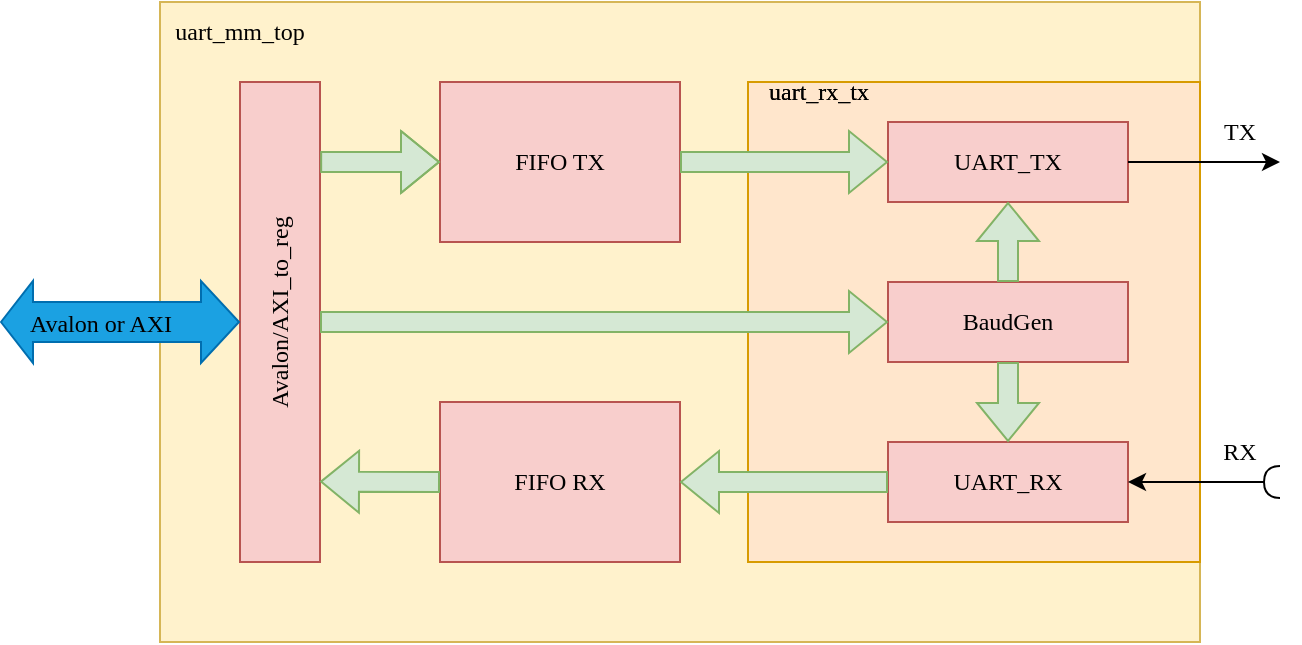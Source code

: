 <mxfile version="21.6.5" type="device">
  <diagram name="Страница 1" id="8bOvh_2MI7-kgEv9PxmU">
    <mxGraphModel dx="819" dy="477" grid="1" gridSize="10" guides="1" tooltips="1" connect="1" arrows="1" fold="1" page="1" pageScale="1" pageWidth="827" pageHeight="1169" math="0" shadow="0">
      <root>
        <mxCell id="0" />
        <mxCell id="1" parent="0" />
        <mxCell id="etasY0UdCkXMZBnz5v8i-2" value="" style="rounded=0;whiteSpace=wrap;html=1;fillColor=#fff2cc;strokeColor=#d6b656;" vertex="1" parent="1">
          <mxGeometry x="120" y="160" width="520" height="320" as="geometry" />
        </mxCell>
        <mxCell id="etasY0UdCkXMZBnz5v8i-3" value="" style="rounded=0;whiteSpace=wrap;html=1;fillColor=#f8cecc;strokeColor=#b85450;" vertex="1" parent="1">
          <mxGeometry x="160" y="200" width="40" height="240" as="geometry" />
        </mxCell>
        <mxCell id="etasY0UdCkXMZBnz5v8i-4" value="&lt;font&gt;Avalon/AXI_to_reg&lt;/font&gt;" style="text;html=1;strokeColor=none;fillColor=none;align=center;verticalAlign=middle;whiteSpace=wrap;rounded=0;rotation=-90;fontFamily=Times New Roman;" vertex="1" parent="1">
          <mxGeometry x="150" y="300" width="60" height="30" as="geometry" />
        </mxCell>
        <mxCell id="etasY0UdCkXMZBnz5v8i-6" value="FIFO TX" style="rounded=0;whiteSpace=wrap;html=1;fillColor=#f8cecc;strokeColor=#b85450;fontFamily=Times New Roman;" vertex="1" parent="1">
          <mxGeometry x="260" y="200" width="120" height="80" as="geometry" />
        </mxCell>
        <mxCell id="etasY0UdCkXMZBnz5v8i-7" value="FIFO RX" style="rounded=0;whiteSpace=wrap;html=1;fillColor=#f8cecc;strokeColor=#b85450;fontFamily=Times New Roman;" vertex="1" parent="1">
          <mxGeometry x="260" y="360" width="120" height="80" as="geometry" />
        </mxCell>
        <mxCell id="etasY0UdCkXMZBnz5v8i-11" value="" style="rounded=0;whiteSpace=wrap;html=1;fillColor=#ffe6cc;strokeColor=#d79b00;" vertex="1" parent="1">
          <mxGeometry x="414" y="200" width="226" height="240" as="geometry" />
        </mxCell>
        <mxCell id="etasY0UdCkXMZBnz5v8i-12" value="UART_TX" style="rounded=0;whiteSpace=wrap;html=1;fillColor=#f8cecc;strokeColor=#b85450;fontFamily=Times New Roman;" vertex="1" parent="1">
          <mxGeometry x="484" y="220" width="120" height="40" as="geometry" />
        </mxCell>
        <mxCell id="etasY0UdCkXMZBnz5v8i-13" value="UART_RX" style="rounded=0;whiteSpace=wrap;html=1;fillColor=#f8cecc;strokeColor=#b85450;fontFamily=Times New Roman;" vertex="1" parent="1">
          <mxGeometry x="484" y="380" width="120" height="40" as="geometry" />
        </mxCell>
        <mxCell id="etasY0UdCkXMZBnz5v8i-5" value="BaudGen" style="rounded=0;whiteSpace=wrap;html=1;fillColor=#f8cecc;strokeColor=#b85450;fontFamily=Times New Roman;" vertex="1" parent="1">
          <mxGeometry x="484" y="300" width="120" height="40" as="geometry" />
        </mxCell>
        <mxCell id="etasY0UdCkXMZBnz5v8i-14" value="" style="shape=flexArrow;endArrow=classic;html=1;rounded=0;exitX=0.5;exitY=0;exitDx=0;exitDy=0;entryX=0.5;entryY=1;entryDx=0;entryDy=0;fillColor=#d5e8d4;strokeColor=#82b366;" edge="1" parent="1" source="etasY0UdCkXMZBnz5v8i-5" target="etasY0UdCkXMZBnz5v8i-12">
          <mxGeometry width="50" height="50" relative="1" as="geometry">
            <mxPoint x="710" y="280" as="sourcePoint" />
            <mxPoint x="760" y="230" as="targetPoint" />
          </mxGeometry>
        </mxCell>
        <mxCell id="etasY0UdCkXMZBnz5v8i-15" value="" style="shape=flexArrow;endArrow=classic;html=1;rounded=0;exitX=0.5;exitY=1;exitDx=0;exitDy=0;entryX=0.5;entryY=0;entryDx=0;entryDy=0;fillColor=#d5e8d4;strokeColor=#82b366;" edge="1" parent="1" source="etasY0UdCkXMZBnz5v8i-5" target="etasY0UdCkXMZBnz5v8i-13">
          <mxGeometry width="50" height="50" relative="1" as="geometry">
            <mxPoint x="610" y="370" as="sourcePoint" />
            <mxPoint x="610" y="330" as="targetPoint" />
          </mxGeometry>
        </mxCell>
        <mxCell id="etasY0UdCkXMZBnz5v8i-16" value="" style="shape=flexArrow;endArrow=classic;html=1;rounded=0;exitX=1;exitY=0.5;exitDx=0;exitDy=0;entryX=0;entryY=0.5;entryDx=0;entryDy=0;fillColor=#d5e8d4;strokeColor=#82b366;" edge="1" parent="1" source="etasY0UdCkXMZBnz5v8i-3" target="etasY0UdCkXMZBnz5v8i-5">
          <mxGeometry width="50" height="50" relative="1" as="geometry">
            <mxPoint x="270" y="350" as="sourcePoint" />
            <mxPoint x="270" y="310" as="targetPoint" />
          </mxGeometry>
        </mxCell>
        <mxCell id="etasY0UdCkXMZBnz5v8i-17" value="" style="shape=flexArrow;endArrow=classic;html=1;rounded=0;exitX=1;exitY=0.5;exitDx=0;exitDy=0;entryX=0;entryY=0.5;entryDx=0;entryDy=0;fillColor=#d5e8d4;strokeColor=#82b366;" edge="1" parent="1" source="etasY0UdCkXMZBnz5v8i-6" target="etasY0UdCkXMZBnz5v8i-12">
          <mxGeometry width="50" height="50" relative="1" as="geometry">
            <mxPoint x="470" y="140" as="sourcePoint" />
            <mxPoint x="470" y="100" as="targetPoint" />
          </mxGeometry>
        </mxCell>
        <mxCell id="etasY0UdCkXMZBnz5v8i-18" value="" style="shape=flexArrow;endArrow=classic;html=1;rounded=0;fillColor=#d5e8d4;strokeColor=#82b366;entryX=1;entryY=0.5;entryDx=0;entryDy=0;exitX=0;exitY=0.5;exitDx=0;exitDy=0;" edge="1" parent="1" source="etasY0UdCkXMZBnz5v8i-13" target="etasY0UdCkXMZBnz5v8i-7">
          <mxGeometry width="50" height="50" relative="1" as="geometry">
            <mxPoint x="490" y="520" as="sourcePoint" />
            <mxPoint x="504" y="510" as="targetPoint" />
          </mxGeometry>
        </mxCell>
        <mxCell id="etasY0UdCkXMZBnz5v8i-19" value="" style="shape=flexArrow;endArrow=classic;html=1;rounded=0;exitX=0.154;exitY=0.25;exitDx=0;exitDy=0;entryX=0;entryY=0.5;entryDx=0;entryDy=0;fillColor=#d5e8d4;strokeColor=#82b366;exitPerimeter=0;" edge="1" parent="1" source="etasY0UdCkXMZBnz5v8i-2" target="etasY0UdCkXMZBnz5v8i-6">
          <mxGeometry width="50" height="50" relative="1" as="geometry">
            <mxPoint x="230" y="120" as="sourcePoint" />
            <mxPoint x="334" y="120" as="targetPoint" />
            <Array as="points">
              <mxPoint x="230" y="240" />
            </Array>
          </mxGeometry>
        </mxCell>
        <mxCell id="etasY0UdCkXMZBnz5v8i-21" value="" style="shape=flexArrow;endArrow=classic;html=1;rounded=0;fillColor=#d5e8d4;strokeColor=#82b366;exitX=0;exitY=0.5;exitDx=0;exitDy=0;" edge="1" parent="1" source="etasY0UdCkXMZBnz5v8i-7">
          <mxGeometry width="50" height="50" relative="1" as="geometry">
            <mxPoint x="244" y="399.8" as="sourcePoint" />
            <mxPoint x="200" y="399.8" as="targetPoint" />
          </mxGeometry>
        </mxCell>
        <mxCell id="etasY0UdCkXMZBnz5v8i-22" value="" style="shape=flexArrow;endArrow=classic;startArrow=classic;html=1;rounded=0;entryX=0;entryY=0.5;entryDx=0;entryDy=0;fillColor=#1ba1e2;strokeColor=#006EAF;width=20;startSize=5;" edge="1" parent="1" target="etasY0UdCkXMZBnz5v8i-3">
          <mxGeometry width="100" height="100" relative="1" as="geometry">
            <mxPoint x="40" y="320" as="sourcePoint" />
            <mxPoint x="140" y="260" as="targetPoint" />
          </mxGeometry>
        </mxCell>
        <mxCell id="etasY0UdCkXMZBnz5v8i-32" value="Avalon or AXI" style="edgeLabel;html=1;align=center;verticalAlign=middle;resizable=0;points=[];labelBackgroundColor=none;fontFamily=Times New Roman;fontSize=12;" vertex="1" connectable="0" parent="etasY0UdCkXMZBnz5v8i-22">
          <mxGeometry x="-0.178" y="-1" relative="1" as="geometry">
            <mxPoint as="offset" />
          </mxGeometry>
        </mxCell>
        <mxCell id="etasY0UdCkXMZBnz5v8i-23" value="" style="endArrow=classic;html=1;rounded=0;exitX=1;exitY=0.5;exitDx=0;exitDy=0;" edge="1" parent="1" source="etasY0UdCkXMZBnz5v8i-12">
          <mxGeometry width="50" height="50" relative="1" as="geometry">
            <mxPoint x="660" y="280" as="sourcePoint" />
            <mxPoint x="680" y="240" as="targetPoint" />
          </mxGeometry>
        </mxCell>
        <mxCell id="etasY0UdCkXMZBnz5v8i-24" value="" style="endArrow=classic;html=1;rounded=0;entryX=1;entryY=0.5;entryDx=0;entryDy=0;startArrow=halfCircle;startFill=0;" edge="1" parent="1" target="etasY0UdCkXMZBnz5v8i-13">
          <mxGeometry width="50" height="50" relative="1" as="geometry">
            <mxPoint x="680" y="400" as="sourcePoint" />
            <mxPoint x="736" y="420" as="targetPoint" />
          </mxGeometry>
        </mxCell>
        <mxCell id="etasY0UdCkXMZBnz5v8i-27" value="uart_mm_top" style="text;html=1;strokeColor=none;fillColor=none;align=center;verticalAlign=middle;whiteSpace=wrap;rounded=0;fontFamily=Times New Roman;" vertex="1" parent="1">
          <mxGeometry x="130" y="160" width="60" height="30" as="geometry" />
        </mxCell>
        <mxCell id="etasY0UdCkXMZBnz5v8i-28" value="TX" style="text;html=1;strokeColor=none;fillColor=none;align=center;verticalAlign=middle;whiteSpace=wrap;rounded=0;fontFamily=Times New Roman;" vertex="1" parent="1">
          <mxGeometry x="630" y="210" width="60" height="30" as="geometry" />
        </mxCell>
        <mxCell id="etasY0UdCkXMZBnz5v8i-29" value="RX" style="text;html=1;strokeColor=none;fillColor=none;align=center;verticalAlign=middle;whiteSpace=wrap;rounded=0;fontFamily=Times New Roman;" vertex="1" parent="1">
          <mxGeometry x="630" y="370" width="60" height="30" as="geometry" />
        </mxCell>
        <mxCell id="etasY0UdCkXMZBnz5v8i-30" value="&lt;font&gt;uart_rx_tx&lt;/font&gt;" style="text;html=1;align=center;verticalAlign=middle;resizable=0;points=[];autosize=1;strokeColor=none;fillColor=none;fontFamily=Times New Roman;" vertex="1" parent="1">
          <mxGeometry x="414" y="190" width="70" height="30" as="geometry" />
        </mxCell>
        <mxCell id="etasY0UdCkXMZBnz5v8i-31" value="&lt;font&gt;uart_rx_tx&lt;/font&gt;" style="text;html=1;align=center;verticalAlign=middle;resizable=0;points=[];autosize=1;strokeColor=none;fillColor=none;fontFamily=Times New Roman;" vertex="1" parent="1">
          <mxGeometry x="414" y="190" width="70" height="30" as="geometry" />
        </mxCell>
      </root>
    </mxGraphModel>
  </diagram>
</mxfile>

